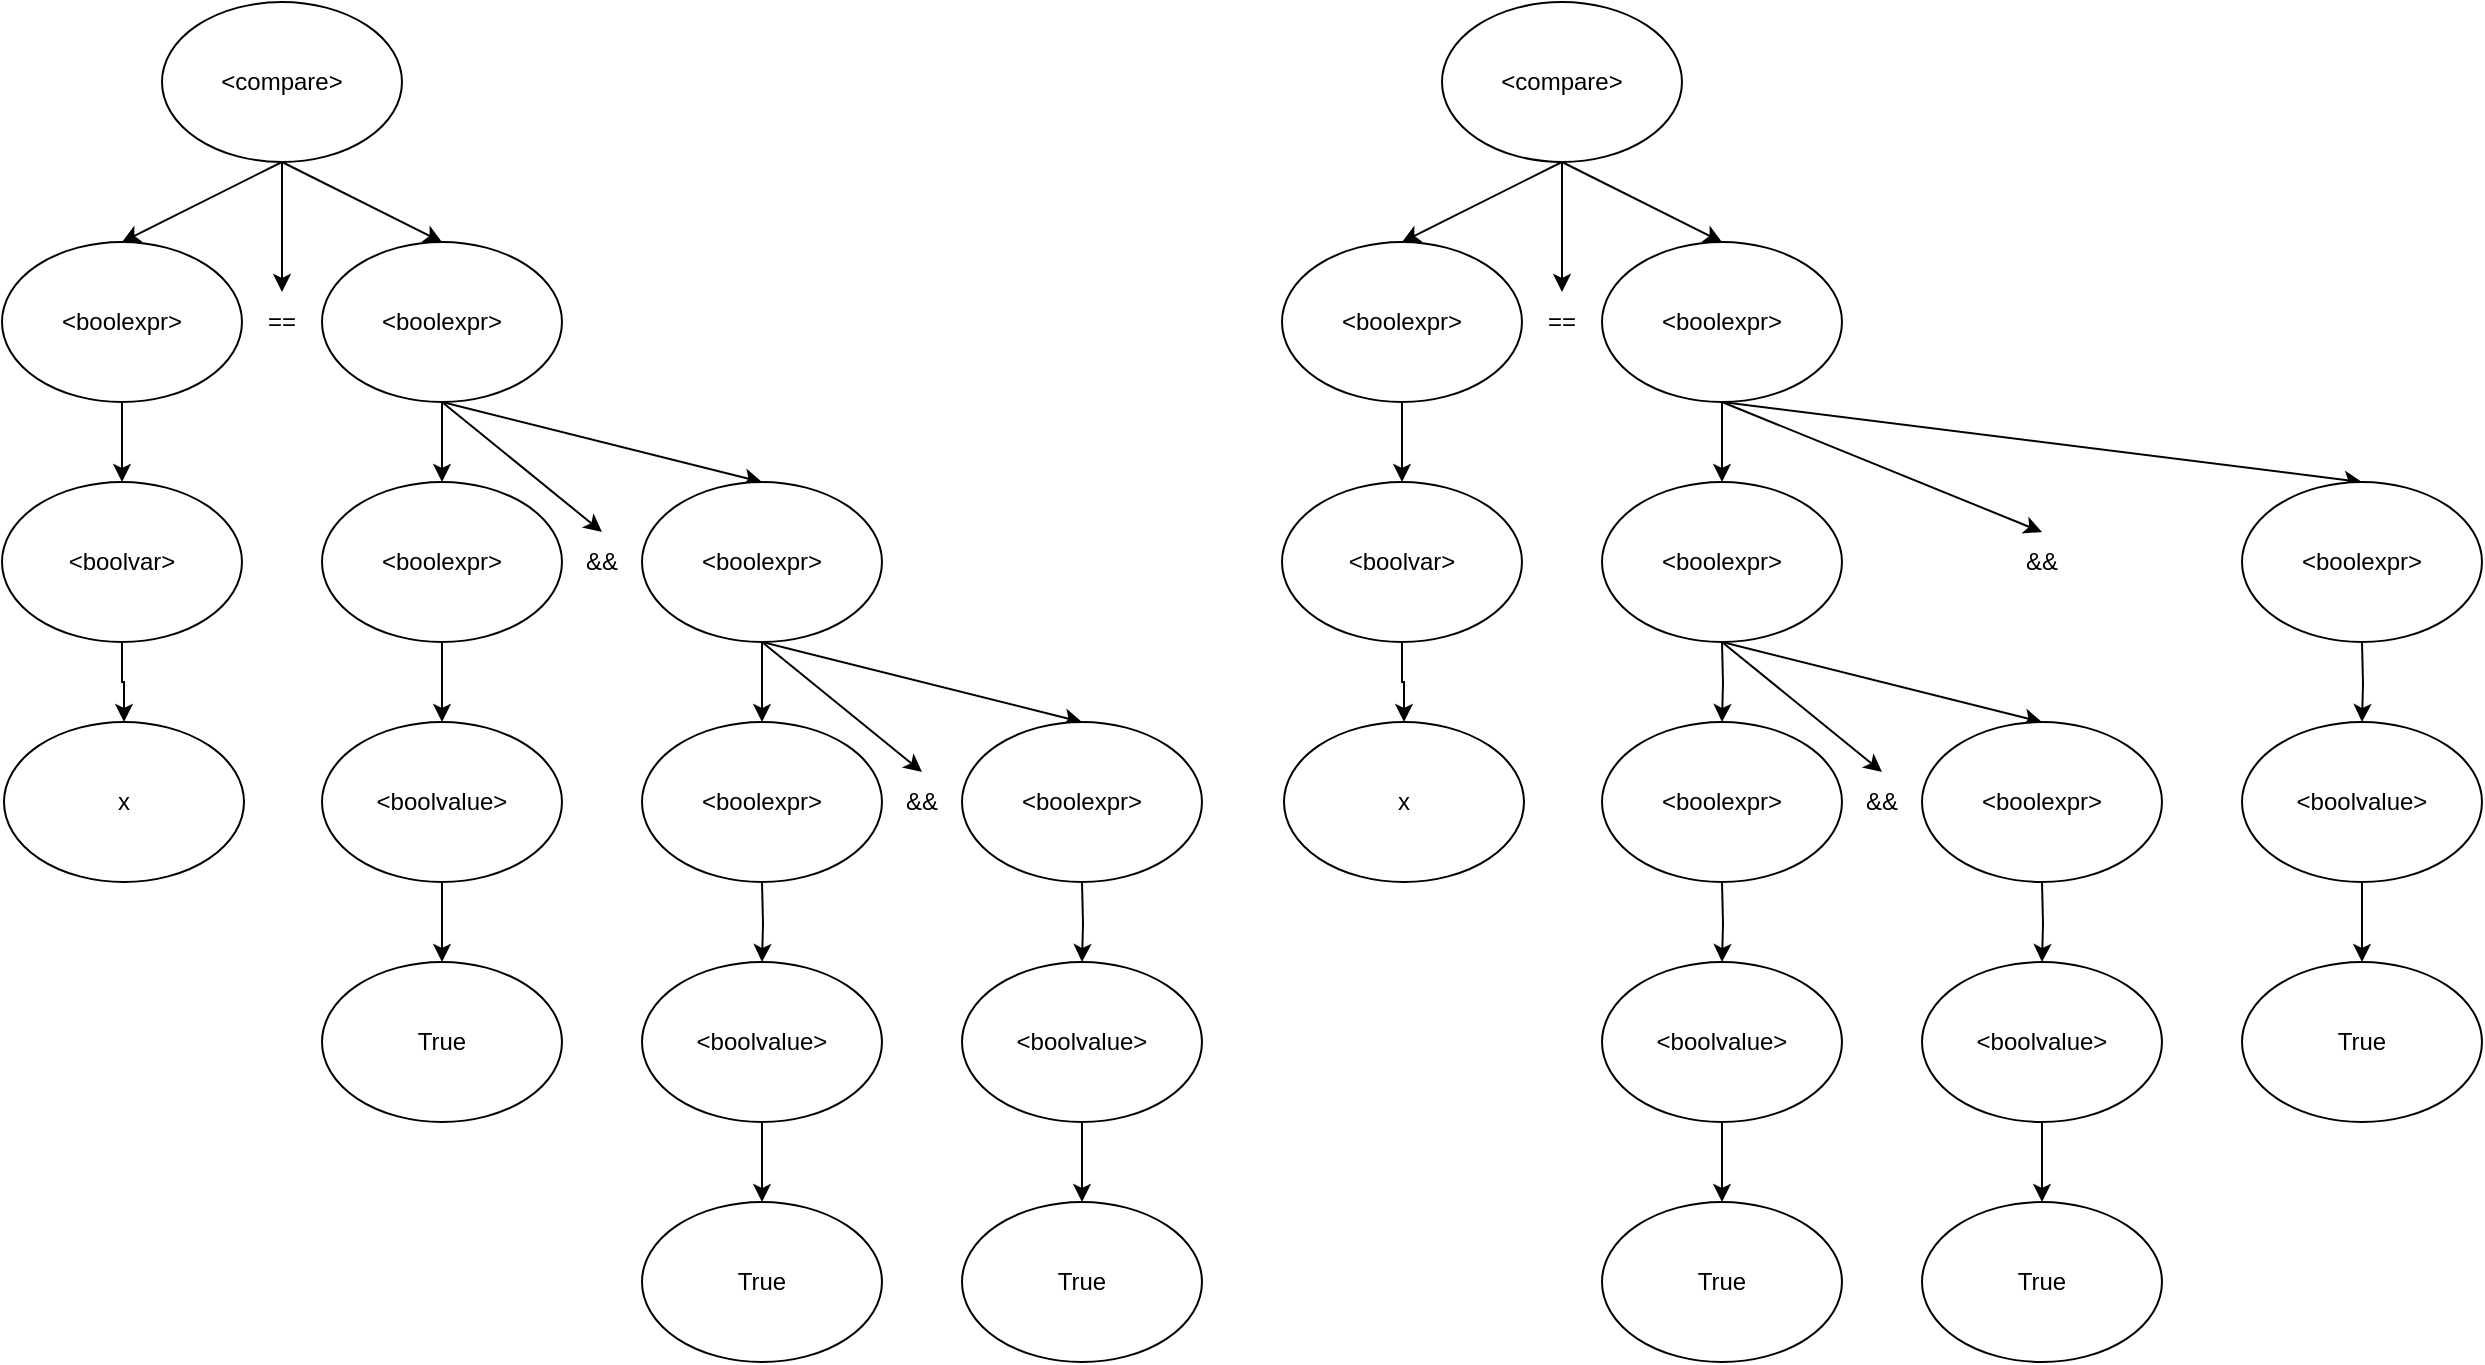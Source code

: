 <mxfile version="21.2.4" type="device">
  <diagram name="Page-1" id="93RGS-LMaWcCATeLpVef">
    <mxGraphModel dx="1985" dy="815" grid="1" gridSize="10" guides="1" tooltips="1" connect="1" arrows="1" fold="1" page="1" pageScale="1" pageWidth="850" pageHeight="1100" math="0" shadow="0">
      <root>
        <mxCell id="0" />
        <mxCell id="1" parent="0" />
        <mxCell id="kJzm9HlkEtrdpvfUeE9o-26" style="rounded=0;orthogonalLoop=1;jettySize=auto;html=1;exitX=0.5;exitY=1;exitDx=0;exitDy=0;entryX=0.5;entryY=0;entryDx=0;entryDy=0;" parent="1" source="kJzm9HlkEtrdpvfUeE9o-1" target="kJzm9HlkEtrdpvfUeE9o-2" edge="1">
          <mxGeometry relative="1" as="geometry" />
        </mxCell>
        <mxCell id="kJzm9HlkEtrdpvfUeE9o-27" style="rounded=0;orthogonalLoop=1;jettySize=auto;html=1;exitX=0.5;exitY=1;exitDx=0;exitDy=0;entryX=0.5;entryY=0;entryDx=0;entryDy=0;" parent="1" source="kJzm9HlkEtrdpvfUeE9o-1" target="kJzm9HlkEtrdpvfUeE9o-3" edge="1">
          <mxGeometry relative="1" as="geometry" />
        </mxCell>
        <mxCell id="Vzyf8HZ6iJvRI1nceQj--1" value="" style="edgeStyle=orthogonalEdgeStyle;rounded=0;orthogonalLoop=1;jettySize=auto;html=1;" edge="1" parent="1" source="kJzm9HlkEtrdpvfUeE9o-1" target="kJzm9HlkEtrdpvfUeE9o-4">
          <mxGeometry relative="1" as="geometry" />
        </mxCell>
        <mxCell id="kJzm9HlkEtrdpvfUeE9o-1" value="&amp;lt;compare&amp;gt;" style="ellipse;whiteSpace=wrap;html=1;" parent="1" vertex="1">
          <mxGeometry x="360" width="120" height="80" as="geometry" />
        </mxCell>
        <mxCell id="kJzm9HlkEtrdpvfUeE9o-28" value="" style="edgeStyle=orthogonalEdgeStyle;rounded=0;orthogonalLoop=1;jettySize=auto;html=1;" parent="1" source="kJzm9HlkEtrdpvfUeE9o-2" target="kJzm9HlkEtrdpvfUeE9o-5" edge="1">
          <mxGeometry relative="1" as="geometry" />
        </mxCell>
        <mxCell id="kJzm9HlkEtrdpvfUeE9o-2" value="&amp;lt;boolexpr&amp;gt;" style="ellipse;whiteSpace=wrap;html=1;" parent="1" vertex="1">
          <mxGeometry x="280" y="120" width="120" height="80" as="geometry" />
        </mxCell>
        <mxCell id="kJzm9HlkEtrdpvfUeE9o-30" value="" style="edgeStyle=orthogonalEdgeStyle;rounded=0;orthogonalLoop=1;jettySize=auto;html=1;" parent="1" source="kJzm9HlkEtrdpvfUeE9o-3" target="kJzm9HlkEtrdpvfUeE9o-7" edge="1">
          <mxGeometry relative="1" as="geometry" />
        </mxCell>
        <mxCell id="kJzm9HlkEtrdpvfUeE9o-33" style="rounded=0;orthogonalLoop=1;jettySize=auto;html=1;exitX=0.5;exitY=1;exitDx=0;exitDy=0;entryX=0.5;entryY=0;entryDx=0;entryDy=0;" parent="1" source="kJzm9HlkEtrdpvfUeE9o-3" target="kJzm9HlkEtrdpvfUeE9o-8" edge="1">
          <mxGeometry relative="1" as="geometry" />
        </mxCell>
        <mxCell id="Vzyf8HZ6iJvRI1nceQj--2" style="rounded=0;orthogonalLoop=1;jettySize=auto;html=1;exitX=0.5;exitY=1;exitDx=0;exitDy=0;entryX=0.5;entryY=0;entryDx=0;entryDy=0;" edge="1" parent="1" source="kJzm9HlkEtrdpvfUeE9o-3" target="kJzm9HlkEtrdpvfUeE9o-9">
          <mxGeometry relative="1" as="geometry" />
        </mxCell>
        <mxCell id="kJzm9HlkEtrdpvfUeE9o-3" value="&amp;lt;boolexpr&amp;gt;" style="ellipse;whiteSpace=wrap;html=1;" parent="1" vertex="1">
          <mxGeometry x="440" y="120" width="120" height="80" as="geometry" />
        </mxCell>
        <mxCell id="kJzm9HlkEtrdpvfUeE9o-4" value="==" style="text;html=1;strokeColor=none;fillColor=none;align=center;verticalAlign=middle;whiteSpace=wrap;rounded=0;" parent="1" vertex="1">
          <mxGeometry x="390" y="145" width="60" height="30" as="geometry" />
        </mxCell>
        <mxCell id="kJzm9HlkEtrdpvfUeE9o-29" value="" style="edgeStyle=orthogonalEdgeStyle;rounded=0;orthogonalLoop=1;jettySize=auto;html=1;" parent="1" source="kJzm9HlkEtrdpvfUeE9o-5" target="kJzm9HlkEtrdpvfUeE9o-17" edge="1">
          <mxGeometry relative="1" as="geometry" />
        </mxCell>
        <mxCell id="kJzm9HlkEtrdpvfUeE9o-5" value="&amp;lt;boolvar&amp;gt;" style="ellipse;whiteSpace=wrap;html=1;" parent="1" vertex="1">
          <mxGeometry x="280" y="240" width="120" height="80" as="geometry" />
        </mxCell>
        <mxCell id="kJzm9HlkEtrdpvfUeE9o-31" value="" style="edgeStyle=orthogonalEdgeStyle;rounded=0;orthogonalLoop=1;jettySize=auto;html=1;" parent="1" source="kJzm9HlkEtrdpvfUeE9o-7" target="kJzm9HlkEtrdpvfUeE9o-18" edge="1">
          <mxGeometry relative="1" as="geometry" />
        </mxCell>
        <mxCell id="kJzm9HlkEtrdpvfUeE9o-7" value="&amp;lt;boolexpr&amp;gt;" style="ellipse;whiteSpace=wrap;html=1;" parent="1" vertex="1">
          <mxGeometry x="440" y="240" width="120" height="80" as="geometry" />
        </mxCell>
        <mxCell id="kJzm9HlkEtrdpvfUeE9o-34" value="" style="edgeStyle=orthogonalEdgeStyle;rounded=0;orthogonalLoop=1;jettySize=auto;html=1;" parent="1" source="kJzm9HlkEtrdpvfUeE9o-8" edge="1">
          <mxGeometry relative="1" as="geometry">
            <mxPoint x="660" y="360" as="targetPoint" />
          </mxGeometry>
        </mxCell>
        <mxCell id="kJzm9HlkEtrdpvfUeE9o-40" style="rounded=0;orthogonalLoop=1;jettySize=auto;html=1;exitX=0.5;exitY=1;exitDx=0;exitDy=0;entryX=0.5;entryY=0;entryDx=0;entryDy=0;" parent="1" source="kJzm9HlkEtrdpvfUeE9o-8" target="kJzm9HlkEtrdpvfUeE9o-38" edge="1">
          <mxGeometry relative="1" as="geometry" />
        </mxCell>
        <mxCell id="Vzyf8HZ6iJvRI1nceQj--5" style="rounded=0;orthogonalLoop=1;jettySize=auto;html=1;exitX=0.5;exitY=1;exitDx=0;exitDy=0;entryX=0.5;entryY=0;entryDx=0;entryDy=0;" edge="1" parent="1" source="kJzm9HlkEtrdpvfUeE9o-8" target="kJzm9HlkEtrdpvfUeE9o-39">
          <mxGeometry relative="1" as="geometry" />
        </mxCell>
        <mxCell id="kJzm9HlkEtrdpvfUeE9o-8" value="&amp;lt;boolexpr&amp;gt;" style="ellipse;whiteSpace=wrap;html=1;" parent="1" vertex="1">
          <mxGeometry x="600" y="240" width="120" height="80" as="geometry" />
        </mxCell>
        <mxCell id="kJzm9HlkEtrdpvfUeE9o-9" value="&amp;amp;&amp;amp;" style="text;html=1;strokeColor=none;fillColor=none;align=center;verticalAlign=middle;whiteSpace=wrap;rounded=0;" parent="1" vertex="1">
          <mxGeometry x="550" y="265" width="60" height="30" as="geometry" />
        </mxCell>
        <mxCell id="kJzm9HlkEtrdpvfUeE9o-17" value="x" style="ellipse;whiteSpace=wrap;html=1;" parent="1" vertex="1">
          <mxGeometry x="281" y="360" width="120" height="80" as="geometry" />
        </mxCell>
        <mxCell id="kJzm9HlkEtrdpvfUeE9o-32" value="" style="edgeStyle=orthogonalEdgeStyle;rounded=0;orthogonalLoop=1;jettySize=auto;html=1;" parent="1" source="kJzm9HlkEtrdpvfUeE9o-18" target="kJzm9HlkEtrdpvfUeE9o-22" edge="1">
          <mxGeometry relative="1" as="geometry" />
        </mxCell>
        <mxCell id="kJzm9HlkEtrdpvfUeE9o-18" value="&amp;lt;boolvalue&amp;gt;" style="ellipse;whiteSpace=wrap;html=1;" parent="1" vertex="1">
          <mxGeometry x="440" y="360" width="120" height="80" as="geometry" />
        </mxCell>
        <mxCell id="kJzm9HlkEtrdpvfUeE9o-22" value="True" style="ellipse;whiteSpace=wrap;html=1;" parent="1" vertex="1">
          <mxGeometry x="440" y="480" width="120" height="80" as="geometry" />
        </mxCell>
        <mxCell id="kJzm9HlkEtrdpvfUeE9o-37" value="&amp;lt;boolexpr&amp;gt;" style="ellipse;whiteSpace=wrap;html=1;" parent="1" vertex="1">
          <mxGeometry x="600" y="360" width="120" height="80" as="geometry" />
        </mxCell>
        <mxCell id="kJzm9HlkEtrdpvfUeE9o-38" value="&amp;lt;boolexpr&amp;gt;" style="ellipse;whiteSpace=wrap;html=1;" parent="1" vertex="1">
          <mxGeometry x="760" y="360" width="120" height="80" as="geometry" />
        </mxCell>
        <mxCell id="kJzm9HlkEtrdpvfUeE9o-39" value="&amp;amp;&amp;amp;" style="text;html=1;strokeColor=none;fillColor=none;align=center;verticalAlign=middle;whiteSpace=wrap;rounded=0;" parent="1" vertex="1">
          <mxGeometry x="710" y="385" width="60" height="30" as="geometry" />
        </mxCell>
        <mxCell id="kJzm9HlkEtrdpvfUeE9o-41" value="" style="edgeStyle=orthogonalEdgeStyle;rounded=0;orthogonalLoop=1;jettySize=auto;html=1;" parent="1" target="kJzm9HlkEtrdpvfUeE9o-43" edge="1">
          <mxGeometry relative="1" as="geometry">
            <mxPoint x="660" y="440" as="sourcePoint" />
          </mxGeometry>
        </mxCell>
        <mxCell id="kJzm9HlkEtrdpvfUeE9o-42" value="" style="edgeStyle=orthogonalEdgeStyle;rounded=0;orthogonalLoop=1;jettySize=auto;html=1;" parent="1" source="kJzm9HlkEtrdpvfUeE9o-43" target="kJzm9HlkEtrdpvfUeE9o-44" edge="1">
          <mxGeometry relative="1" as="geometry" />
        </mxCell>
        <mxCell id="kJzm9HlkEtrdpvfUeE9o-43" value="&amp;lt;boolvalue&amp;gt;" style="ellipse;whiteSpace=wrap;html=1;" parent="1" vertex="1">
          <mxGeometry x="600" y="480" width="120" height="80" as="geometry" />
        </mxCell>
        <mxCell id="kJzm9HlkEtrdpvfUeE9o-44" value="True" style="ellipse;whiteSpace=wrap;html=1;" parent="1" vertex="1">
          <mxGeometry x="600" y="600" width="120" height="80" as="geometry" />
        </mxCell>
        <mxCell id="kJzm9HlkEtrdpvfUeE9o-45" value="" style="edgeStyle=orthogonalEdgeStyle;rounded=0;orthogonalLoop=1;jettySize=auto;html=1;" parent="1" target="kJzm9HlkEtrdpvfUeE9o-47" edge="1">
          <mxGeometry relative="1" as="geometry">
            <mxPoint x="820" y="440" as="sourcePoint" />
          </mxGeometry>
        </mxCell>
        <mxCell id="kJzm9HlkEtrdpvfUeE9o-46" value="" style="edgeStyle=orthogonalEdgeStyle;rounded=0;orthogonalLoop=1;jettySize=auto;html=1;" parent="1" source="kJzm9HlkEtrdpvfUeE9o-47" target="kJzm9HlkEtrdpvfUeE9o-48" edge="1">
          <mxGeometry relative="1" as="geometry" />
        </mxCell>
        <mxCell id="kJzm9HlkEtrdpvfUeE9o-47" value="&amp;lt;boolvalue&amp;gt;" style="ellipse;whiteSpace=wrap;html=1;" parent="1" vertex="1">
          <mxGeometry x="760" y="480" width="120" height="80" as="geometry" />
        </mxCell>
        <mxCell id="kJzm9HlkEtrdpvfUeE9o-48" value="True" style="ellipse;whiteSpace=wrap;html=1;" parent="1" vertex="1">
          <mxGeometry x="760" y="600" width="120" height="80" as="geometry" />
        </mxCell>
        <mxCell id="kJzm9HlkEtrdpvfUeE9o-51" style="rounded=0;orthogonalLoop=1;jettySize=auto;html=1;exitX=0.5;exitY=1;exitDx=0;exitDy=0;entryX=0.5;entryY=0;entryDx=0;entryDy=0;" parent="1" source="kJzm9HlkEtrdpvfUeE9o-53" target="kJzm9HlkEtrdpvfUeE9o-55" edge="1">
          <mxGeometry relative="1" as="geometry" />
        </mxCell>
        <mxCell id="kJzm9HlkEtrdpvfUeE9o-52" style="rounded=0;orthogonalLoop=1;jettySize=auto;html=1;exitX=0.5;exitY=1;exitDx=0;exitDy=0;entryX=0.5;entryY=0;entryDx=0;entryDy=0;" parent="1" source="kJzm9HlkEtrdpvfUeE9o-53" target="kJzm9HlkEtrdpvfUeE9o-58" edge="1">
          <mxGeometry relative="1" as="geometry" />
        </mxCell>
        <mxCell id="Vzyf8HZ6iJvRI1nceQj--3" value="" style="edgeStyle=orthogonalEdgeStyle;rounded=0;orthogonalLoop=1;jettySize=auto;html=1;" edge="1" parent="1" source="kJzm9HlkEtrdpvfUeE9o-53" target="kJzm9HlkEtrdpvfUeE9o-59">
          <mxGeometry relative="1" as="geometry" />
        </mxCell>
        <mxCell id="kJzm9HlkEtrdpvfUeE9o-53" value="&amp;lt;compare&amp;gt;" style="ellipse;whiteSpace=wrap;html=1;" parent="1" vertex="1">
          <mxGeometry x="1000" width="120" height="80" as="geometry" />
        </mxCell>
        <mxCell id="kJzm9HlkEtrdpvfUeE9o-54" value="" style="edgeStyle=orthogonalEdgeStyle;rounded=0;orthogonalLoop=1;jettySize=auto;html=1;" parent="1" source="kJzm9HlkEtrdpvfUeE9o-55" target="kJzm9HlkEtrdpvfUeE9o-61" edge="1">
          <mxGeometry relative="1" as="geometry" />
        </mxCell>
        <mxCell id="kJzm9HlkEtrdpvfUeE9o-55" value="&amp;lt;boolexpr&amp;gt;" style="ellipse;whiteSpace=wrap;html=1;" parent="1" vertex="1">
          <mxGeometry x="920" y="120" width="120" height="80" as="geometry" />
        </mxCell>
        <mxCell id="kJzm9HlkEtrdpvfUeE9o-56" value="" style="edgeStyle=orthogonalEdgeStyle;rounded=0;orthogonalLoop=1;jettySize=auto;html=1;" parent="1" source="kJzm9HlkEtrdpvfUeE9o-58" target="kJzm9HlkEtrdpvfUeE9o-63" edge="1">
          <mxGeometry relative="1" as="geometry" />
        </mxCell>
        <mxCell id="kJzm9HlkEtrdpvfUeE9o-57" style="rounded=0;orthogonalLoop=1;jettySize=auto;html=1;exitX=0.5;exitY=1;exitDx=0;exitDy=0;entryX=0.5;entryY=0;entryDx=0;entryDy=0;" parent="1" source="kJzm9HlkEtrdpvfUeE9o-58" target="kJzm9HlkEtrdpvfUeE9o-66" edge="1">
          <mxGeometry relative="1" as="geometry" />
        </mxCell>
        <mxCell id="Vzyf8HZ6iJvRI1nceQj--4" style="rounded=0;orthogonalLoop=1;jettySize=auto;html=1;exitX=0.5;exitY=1;exitDx=0;exitDy=0;entryX=0.5;entryY=0;entryDx=0;entryDy=0;" edge="1" parent="1" source="kJzm9HlkEtrdpvfUeE9o-58" target="kJzm9HlkEtrdpvfUeE9o-67">
          <mxGeometry relative="1" as="geometry" />
        </mxCell>
        <mxCell id="kJzm9HlkEtrdpvfUeE9o-58" value="&amp;lt;boolexpr&amp;gt;" style="ellipse;whiteSpace=wrap;html=1;" parent="1" vertex="1">
          <mxGeometry x="1080" y="120" width="120" height="80" as="geometry" />
        </mxCell>
        <mxCell id="kJzm9HlkEtrdpvfUeE9o-59" value="==" style="text;html=1;strokeColor=none;fillColor=none;align=center;verticalAlign=middle;whiteSpace=wrap;rounded=0;" parent="1" vertex="1">
          <mxGeometry x="1030" y="145" width="60" height="30" as="geometry" />
        </mxCell>
        <mxCell id="kJzm9HlkEtrdpvfUeE9o-60" value="" style="edgeStyle=orthogonalEdgeStyle;rounded=0;orthogonalLoop=1;jettySize=auto;html=1;" parent="1" source="kJzm9HlkEtrdpvfUeE9o-61" target="kJzm9HlkEtrdpvfUeE9o-69" edge="1">
          <mxGeometry relative="1" as="geometry" />
        </mxCell>
        <mxCell id="kJzm9HlkEtrdpvfUeE9o-61" value="&amp;lt;boolvar&amp;gt;" style="ellipse;whiteSpace=wrap;html=1;" parent="1" vertex="1">
          <mxGeometry x="920" y="240" width="120" height="80" as="geometry" />
        </mxCell>
        <mxCell id="Vzyf8HZ6iJvRI1nceQj--6" style="rounded=0;orthogonalLoop=1;jettySize=auto;html=1;exitX=0.5;exitY=1;exitDx=0;exitDy=0;entryX=0.5;entryY=0;entryDx=0;entryDy=0;" edge="1" parent="1" source="kJzm9HlkEtrdpvfUeE9o-63" target="kJzm9HlkEtrdpvfUeE9o-94">
          <mxGeometry relative="1" as="geometry" />
        </mxCell>
        <mxCell id="kJzm9HlkEtrdpvfUeE9o-63" value="&amp;lt;boolexpr&amp;gt;" style="ellipse;whiteSpace=wrap;html=1;" parent="1" vertex="1">
          <mxGeometry x="1080" y="240" width="120" height="80" as="geometry" />
        </mxCell>
        <mxCell id="kJzm9HlkEtrdpvfUeE9o-66" value="&amp;lt;boolexpr&amp;gt;" style="ellipse;whiteSpace=wrap;html=1;" parent="1" vertex="1">
          <mxGeometry x="1400" y="240" width="120" height="80" as="geometry" />
        </mxCell>
        <mxCell id="kJzm9HlkEtrdpvfUeE9o-67" value="&amp;amp;&amp;amp;" style="text;html=1;strokeColor=none;fillColor=none;align=center;verticalAlign=middle;whiteSpace=wrap;rounded=0;" parent="1" vertex="1">
          <mxGeometry x="1270" y="265" width="60" height="30" as="geometry" />
        </mxCell>
        <mxCell id="kJzm9HlkEtrdpvfUeE9o-69" value="x" style="ellipse;whiteSpace=wrap;html=1;" parent="1" vertex="1">
          <mxGeometry x="921" y="360" width="120" height="80" as="geometry" />
        </mxCell>
        <mxCell id="kJzm9HlkEtrdpvfUeE9o-90" value="" style="edgeStyle=orthogonalEdgeStyle;rounded=0;orthogonalLoop=1;jettySize=auto;html=1;" parent="1" edge="1">
          <mxGeometry relative="1" as="geometry">
            <mxPoint x="1140" y="360" as="targetPoint" />
            <mxPoint x="1140" y="320" as="sourcePoint" />
          </mxGeometry>
        </mxCell>
        <mxCell id="kJzm9HlkEtrdpvfUeE9o-91" style="rounded=0;orthogonalLoop=1;jettySize=auto;html=1;exitX=0.5;exitY=1;exitDx=0;exitDy=0;entryX=0.5;entryY=0;entryDx=0;entryDy=0;" parent="1" target="kJzm9HlkEtrdpvfUeE9o-93" edge="1">
          <mxGeometry relative="1" as="geometry">
            <mxPoint x="1140" y="320" as="sourcePoint" />
          </mxGeometry>
        </mxCell>
        <mxCell id="kJzm9HlkEtrdpvfUeE9o-92" value="&amp;lt;boolexpr&amp;gt;" style="ellipse;whiteSpace=wrap;html=1;" parent="1" vertex="1">
          <mxGeometry x="1080" y="360" width="120" height="80" as="geometry" />
        </mxCell>
        <mxCell id="kJzm9HlkEtrdpvfUeE9o-93" value="&amp;lt;boolexpr&amp;gt;" style="ellipse;whiteSpace=wrap;html=1;" parent="1" vertex="1">
          <mxGeometry x="1240" y="360" width="120" height="80" as="geometry" />
        </mxCell>
        <mxCell id="kJzm9HlkEtrdpvfUeE9o-94" value="&amp;amp;&amp;amp;" style="text;html=1;strokeColor=none;fillColor=none;align=center;verticalAlign=middle;whiteSpace=wrap;rounded=0;" parent="1" vertex="1">
          <mxGeometry x="1190" y="385" width="60" height="30" as="geometry" />
        </mxCell>
        <mxCell id="kJzm9HlkEtrdpvfUeE9o-95" value="" style="edgeStyle=orthogonalEdgeStyle;rounded=0;orthogonalLoop=1;jettySize=auto;html=1;" parent="1" target="kJzm9HlkEtrdpvfUeE9o-97" edge="1">
          <mxGeometry relative="1" as="geometry">
            <mxPoint x="1140" y="440" as="sourcePoint" />
          </mxGeometry>
        </mxCell>
        <mxCell id="kJzm9HlkEtrdpvfUeE9o-96" value="" style="edgeStyle=orthogonalEdgeStyle;rounded=0;orthogonalLoop=1;jettySize=auto;html=1;" parent="1" source="kJzm9HlkEtrdpvfUeE9o-97" target="kJzm9HlkEtrdpvfUeE9o-98" edge="1">
          <mxGeometry relative="1" as="geometry" />
        </mxCell>
        <mxCell id="kJzm9HlkEtrdpvfUeE9o-97" value="&amp;lt;boolvalue&amp;gt;" style="ellipse;whiteSpace=wrap;html=1;" parent="1" vertex="1">
          <mxGeometry x="1080" y="480" width="120" height="80" as="geometry" />
        </mxCell>
        <mxCell id="kJzm9HlkEtrdpvfUeE9o-98" value="True" style="ellipse;whiteSpace=wrap;html=1;" parent="1" vertex="1">
          <mxGeometry x="1080" y="600" width="120" height="80" as="geometry" />
        </mxCell>
        <mxCell id="kJzm9HlkEtrdpvfUeE9o-99" value="" style="edgeStyle=orthogonalEdgeStyle;rounded=0;orthogonalLoop=1;jettySize=auto;html=1;" parent="1" target="kJzm9HlkEtrdpvfUeE9o-101" edge="1">
          <mxGeometry relative="1" as="geometry">
            <mxPoint x="1300" y="440" as="sourcePoint" />
          </mxGeometry>
        </mxCell>
        <mxCell id="kJzm9HlkEtrdpvfUeE9o-100" value="" style="edgeStyle=orthogonalEdgeStyle;rounded=0;orthogonalLoop=1;jettySize=auto;html=1;" parent="1" source="kJzm9HlkEtrdpvfUeE9o-101" target="kJzm9HlkEtrdpvfUeE9o-102" edge="1">
          <mxGeometry relative="1" as="geometry" />
        </mxCell>
        <mxCell id="kJzm9HlkEtrdpvfUeE9o-101" value="&amp;lt;boolvalue&amp;gt;" style="ellipse;whiteSpace=wrap;html=1;" parent="1" vertex="1">
          <mxGeometry x="1240" y="480" width="120" height="80" as="geometry" />
        </mxCell>
        <mxCell id="kJzm9HlkEtrdpvfUeE9o-102" value="True" style="ellipse;whiteSpace=wrap;html=1;" parent="1" vertex="1">
          <mxGeometry x="1240" y="600" width="120" height="80" as="geometry" />
        </mxCell>
        <mxCell id="kJzm9HlkEtrdpvfUeE9o-107" value="" style="edgeStyle=orthogonalEdgeStyle;rounded=0;orthogonalLoop=1;jettySize=auto;html=1;" parent="1" target="kJzm9HlkEtrdpvfUeE9o-109" edge="1">
          <mxGeometry relative="1" as="geometry">
            <mxPoint x="1460" y="320" as="sourcePoint" />
          </mxGeometry>
        </mxCell>
        <mxCell id="kJzm9HlkEtrdpvfUeE9o-108" value="" style="edgeStyle=orthogonalEdgeStyle;rounded=0;orthogonalLoop=1;jettySize=auto;html=1;" parent="1" source="kJzm9HlkEtrdpvfUeE9o-109" target="kJzm9HlkEtrdpvfUeE9o-110" edge="1">
          <mxGeometry relative="1" as="geometry" />
        </mxCell>
        <mxCell id="kJzm9HlkEtrdpvfUeE9o-109" value="&amp;lt;boolvalue&amp;gt;" style="ellipse;whiteSpace=wrap;html=1;" parent="1" vertex="1">
          <mxGeometry x="1400" y="360" width="120" height="80" as="geometry" />
        </mxCell>
        <mxCell id="kJzm9HlkEtrdpvfUeE9o-110" value="True" style="ellipse;whiteSpace=wrap;html=1;" parent="1" vertex="1">
          <mxGeometry x="1400" y="480" width="120" height="80" as="geometry" />
        </mxCell>
      </root>
    </mxGraphModel>
  </diagram>
</mxfile>
